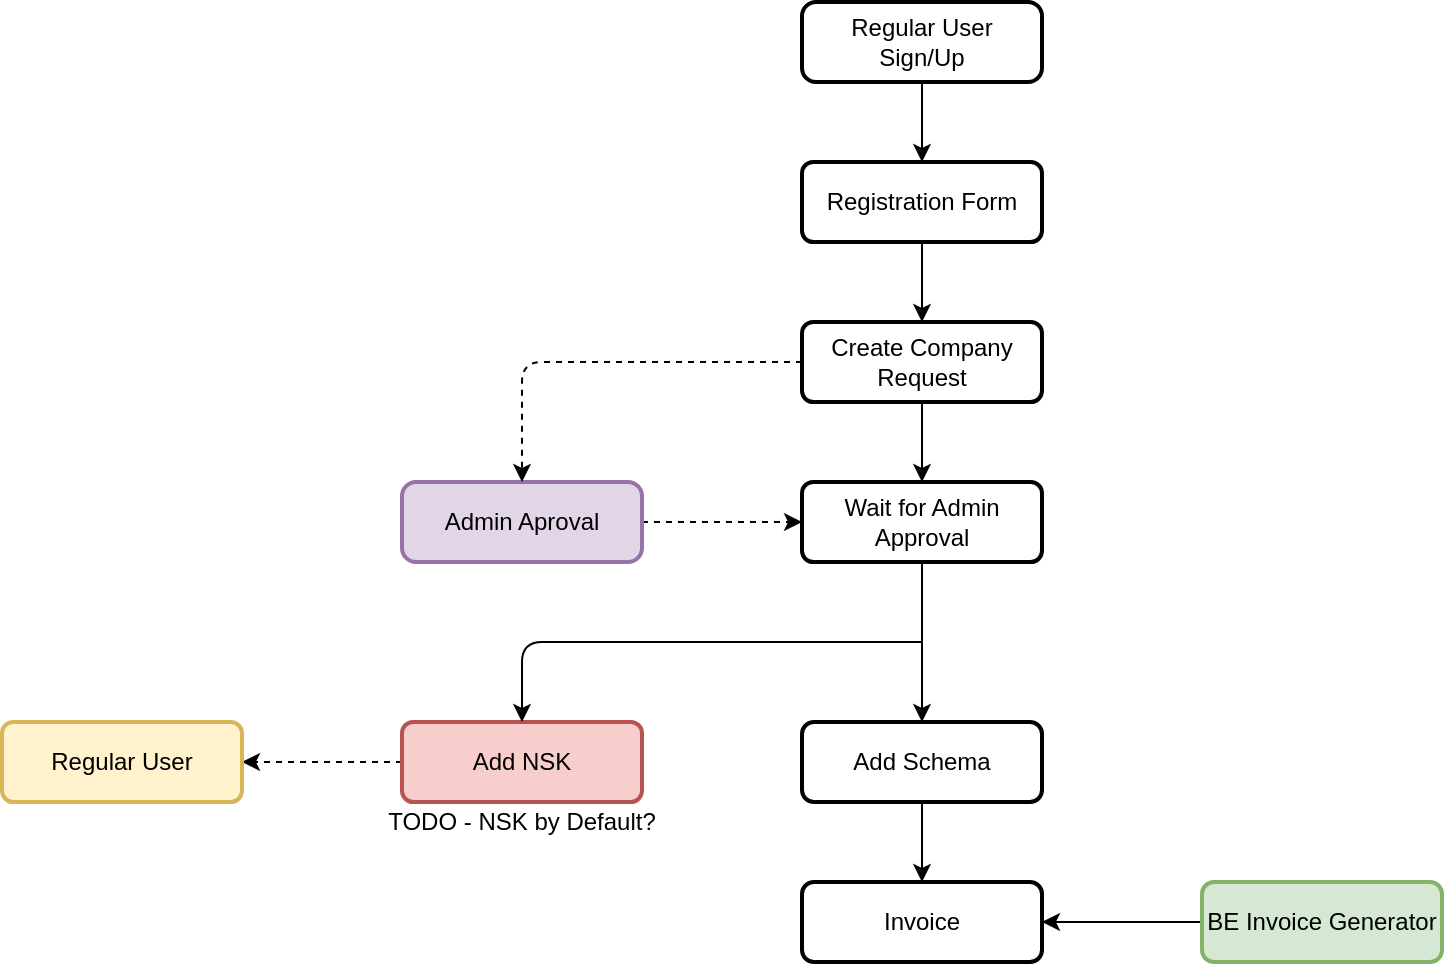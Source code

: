 <mxfile version="13.8.1" type="github">
  <diagram id="QcpEmF6vk5Tn9n3C3DT-" name="Page-1">
    <mxGraphModel dx="1573" dy="385" grid="1" gridSize="10" guides="1" tooltips="1" connect="1" arrows="1" fold="1" page="1" pageScale="1" pageWidth="850" pageHeight="1100" math="0" shadow="0">
      <root>
        <mxCell id="0" />
        <mxCell id="1" parent="0" />
        <mxCell id="czOrSNz95ug9E47SChGq-1" value="" style="edgeStyle=orthogonalEdgeStyle;rounded=0;orthogonalLoop=1;jettySize=auto;html=1;" edge="1" parent="1" source="czOrSNz95ug9E47SChGq-2" target="czOrSNz95ug9E47SChGq-4">
          <mxGeometry relative="1" as="geometry" />
        </mxCell>
        <mxCell id="czOrSNz95ug9E47SChGq-2" value="Regular User&lt;br&gt;Sign/Up" style="rounded=1;whiteSpace=wrap;html=1;absoluteArcSize=1;arcSize=14;strokeWidth=2;" vertex="1" parent="1">
          <mxGeometry x="360" y="40" width="120" height="40" as="geometry" />
        </mxCell>
        <mxCell id="czOrSNz95ug9E47SChGq-3" value="" style="edgeStyle=orthogonalEdgeStyle;rounded=0;orthogonalLoop=1;jettySize=auto;html=1;" edge="1" parent="1" source="czOrSNz95ug9E47SChGq-4" target="czOrSNz95ug9E47SChGq-6">
          <mxGeometry relative="1" as="geometry" />
        </mxCell>
        <mxCell id="czOrSNz95ug9E47SChGq-4" value="Registration Form" style="whiteSpace=wrap;html=1;rounded=1;strokeWidth=2;arcSize=14;" vertex="1" parent="1">
          <mxGeometry x="360" y="120" width="120" height="40" as="geometry" />
        </mxCell>
        <mxCell id="czOrSNz95ug9E47SChGq-5" value="" style="edgeStyle=orthogonalEdgeStyle;rounded=0;orthogonalLoop=1;jettySize=auto;html=1;" edge="1" parent="1" source="czOrSNz95ug9E47SChGq-6" target="czOrSNz95ug9E47SChGq-8">
          <mxGeometry relative="1" as="geometry" />
        </mxCell>
        <mxCell id="czOrSNz95ug9E47SChGq-6" value="Create Company&lt;br&gt;Request" style="whiteSpace=wrap;html=1;rounded=1;strokeWidth=2;arcSize=14;" vertex="1" parent="1">
          <mxGeometry x="360" y="200" width="120" height="40" as="geometry" />
        </mxCell>
        <mxCell id="czOrSNz95ug9E47SChGq-8" value="Wait for Admin Approval" style="whiteSpace=wrap;html=1;rounded=1;strokeWidth=2;arcSize=14;" vertex="1" parent="1">
          <mxGeometry x="360" y="280" width="120" height="40" as="geometry" />
        </mxCell>
        <mxCell id="czOrSNz95ug9E47SChGq-9" value="" style="edgeStyle=orthogonalEdgeStyle;rounded=0;orthogonalLoop=1;jettySize=auto;html=1;dashed=1;" edge="1" parent="1" source="czOrSNz95ug9E47SChGq-10" target="czOrSNz95ug9E47SChGq-8">
          <mxGeometry relative="1" as="geometry" />
        </mxCell>
        <mxCell id="czOrSNz95ug9E47SChGq-10" value="Admin Aproval" style="rounded=1;whiteSpace=wrap;html=1;absoluteArcSize=1;arcSize=14;strokeWidth=2;fillColor=#e1d5e7;strokeColor=#9673a6;" vertex="1" parent="1">
          <mxGeometry x="160" y="280" width="120" height="40" as="geometry" />
        </mxCell>
        <mxCell id="czOrSNz95ug9E47SChGq-15" value="" style="edgeStyle=orthogonalEdgeStyle;rounded=0;orthogonalLoop=1;jettySize=auto;html=1;dashed=1;" edge="1" parent="1" source="czOrSNz95ug9E47SChGq-11" target="czOrSNz95ug9E47SChGq-14">
          <mxGeometry relative="1" as="geometry" />
        </mxCell>
        <mxCell id="czOrSNz95ug9E47SChGq-11" value="Add NSK" style="whiteSpace=wrap;html=1;rounded=1;strokeWidth=2;arcSize=14;fillColor=#f8cecc;strokeColor=#b85450;" vertex="1" parent="1">
          <mxGeometry x="160" y="400" width="120" height="40" as="geometry" />
        </mxCell>
        <mxCell id="czOrSNz95ug9E47SChGq-12" value="" style="endArrow=classic;html=1;exitX=0;exitY=0.5;exitDx=0;exitDy=0;entryX=0.5;entryY=0;entryDx=0;entryDy=0;dashed=1;" edge="1" parent="1" source="czOrSNz95ug9E47SChGq-6" target="czOrSNz95ug9E47SChGq-10">
          <mxGeometry width="50" height="50" relative="1" as="geometry">
            <mxPoint x="390" y="290" as="sourcePoint" />
            <mxPoint x="440" y="240" as="targetPoint" />
            <Array as="points">
              <mxPoint x="220" y="220" />
            </Array>
          </mxGeometry>
        </mxCell>
        <mxCell id="czOrSNz95ug9E47SChGq-26" value="" style="edgeStyle=orthogonalEdgeStyle;rounded=0;orthogonalLoop=1;jettySize=auto;html=1;" edge="1" parent="1" source="czOrSNz95ug9E47SChGq-13" target="czOrSNz95ug9E47SChGq-25">
          <mxGeometry relative="1" as="geometry" />
        </mxCell>
        <mxCell id="czOrSNz95ug9E47SChGq-13" value="Add Schema" style="rounded=1;whiteSpace=wrap;html=1;strokeWidth=2;" vertex="1" parent="1">
          <mxGeometry x="360" y="400" width="120" height="40" as="geometry" />
        </mxCell>
        <mxCell id="czOrSNz95ug9E47SChGq-14" value="Regular User" style="whiteSpace=wrap;html=1;rounded=1;strokeWidth=2;arcSize=14;fillColor=#fff2cc;strokeColor=#d6b656;" vertex="1" parent="1">
          <mxGeometry x="-40" y="400" width="120" height="40" as="geometry" />
        </mxCell>
        <mxCell id="czOrSNz95ug9E47SChGq-18" value="" style="endArrow=classic;html=1;entryX=0.5;entryY=0;entryDx=0;entryDy=0;exitX=0.5;exitY=1;exitDx=0;exitDy=0;" edge="1" parent="1" source="czOrSNz95ug9E47SChGq-8" target="czOrSNz95ug9E47SChGq-13">
          <mxGeometry width="50" height="50" relative="1" as="geometry">
            <mxPoint x="420" y="360" as="sourcePoint" />
            <mxPoint x="420" y="330" as="targetPoint" />
          </mxGeometry>
        </mxCell>
        <mxCell id="czOrSNz95ug9E47SChGq-20" value="" style="endArrow=classic;html=1;entryX=0.5;entryY=0;entryDx=0;entryDy=0;" edge="1" parent="1" target="czOrSNz95ug9E47SChGq-11">
          <mxGeometry width="50" height="50" relative="1" as="geometry">
            <mxPoint x="420" y="360" as="sourcePoint" />
            <mxPoint x="620" y="400" as="targetPoint" />
            <Array as="points">
              <mxPoint x="220" y="360" />
            </Array>
          </mxGeometry>
        </mxCell>
        <mxCell id="czOrSNz95ug9E47SChGq-21" value="" style="shape=image;html=1;verticalAlign=top;verticalLabelPosition=bottom;labelBackgroundColor=#ffffff;imageAspect=0;aspect=fixed;image=https://cdn1.iconfinder.com/data/icons/simple-arrow/512/arrow_17-128.png;strokeWidth=2;" vertex="1" parent="1">
          <mxGeometry x="360" y="300" width="20" height="20" as="geometry" />
        </mxCell>
        <mxCell id="czOrSNz95ug9E47SChGq-22" value="" style="shape=image;html=1;verticalAlign=top;verticalLabelPosition=bottom;labelBackgroundColor=#ffffff;imageAspect=0;aspect=fixed;image=https://cdn1.iconfinder.com/data/icons/simple-arrow/512/arrow_17-128.png;strokeWidth=2;" vertex="1" parent="1">
          <mxGeometry x="160" y="420" width="20" height="20" as="geometry" />
        </mxCell>
        <mxCell id="czOrSNz95ug9E47SChGq-23" value="TODO - NSK by Default?" style="text;html=1;strokeColor=none;fillColor=none;align=center;verticalAlign=middle;whiteSpace=wrap;rounded=0;" vertex="1" parent="1">
          <mxGeometry x="150" y="440" width="140" height="20" as="geometry" />
        </mxCell>
        <mxCell id="czOrSNz95ug9E47SChGq-27" value="" style="edgeStyle=orthogonalEdgeStyle;rounded=0;orthogonalLoop=1;jettySize=auto;html=1;" edge="1" parent="1" source="czOrSNz95ug9E47SChGq-24" target="czOrSNz95ug9E47SChGq-25">
          <mxGeometry relative="1" as="geometry" />
        </mxCell>
        <mxCell id="czOrSNz95ug9E47SChGq-24" value="BE Invoice Generator" style="rounded=1;whiteSpace=wrap;html=1;strokeWidth=2;fillColor=#d5e8d4;strokeColor=#82b366;" vertex="1" parent="1">
          <mxGeometry x="560" y="480" width="120" height="40" as="geometry" />
        </mxCell>
        <mxCell id="czOrSNz95ug9E47SChGq-25" value="Invoice" style="rounded=1;whiteSpace=wrap;html=1;strokeWidth=2;" vertex="1" parent="1">
          <mxGeometry x="360" y="480" width="120" height="40" as="geometry" />
        </mxCell>
      </root>
    </mxGraphModel>
  </diagram>
</mxfile>
